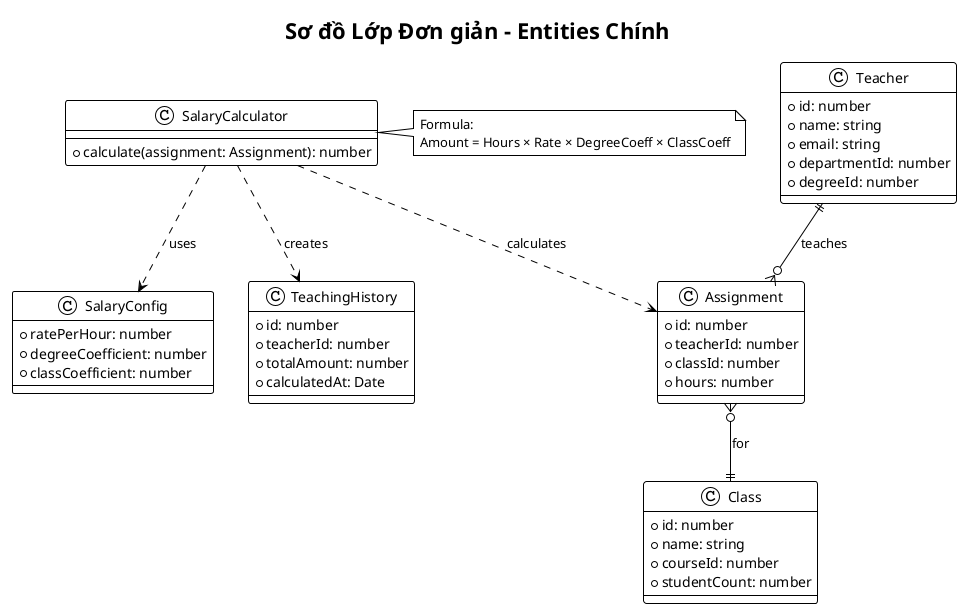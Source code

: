 @startuml Simple_Class_Diagram
!theme plain

title Sơ đồ Lớp Đơn giản - Entities Chính

class Teacher {
  +id: number
  +name: string
  +email: string
  +departmentId: number
  +degreeId: number
}

class Assignment {
  +id: number  
  +teacherId: number
  +classId: number
  +hours: number
}

class Class {
  +id: number
  +name: string
  +courseId: number
  +studentCount: number
}

class SalaryConfig {
  +ratePerHour: number
  +degreeCoefficient: number
  +classCoefficient: number
}

class TeachingHistory {
  +id: number
  +teacherId: number
  +totalAmount: number
  +calculatedAt: Date
}

class SalaryCalculator {
  +calculate(assignment: Assignment): number
}

Teacher ||--o{ Assignment : teaches
Assignment }o--|| Class : for
SalaryCalculator ..> Assignment : calculates
SalaryCalculator ..> SalaryConfig : uses
SalaryCalculator ..> TeachingHistory : creates

note right of SalaryCalculator
  Formula: 
  Amount = Hours × Rate × DegreeCoeff × ClassCoeff
end note

@enduml